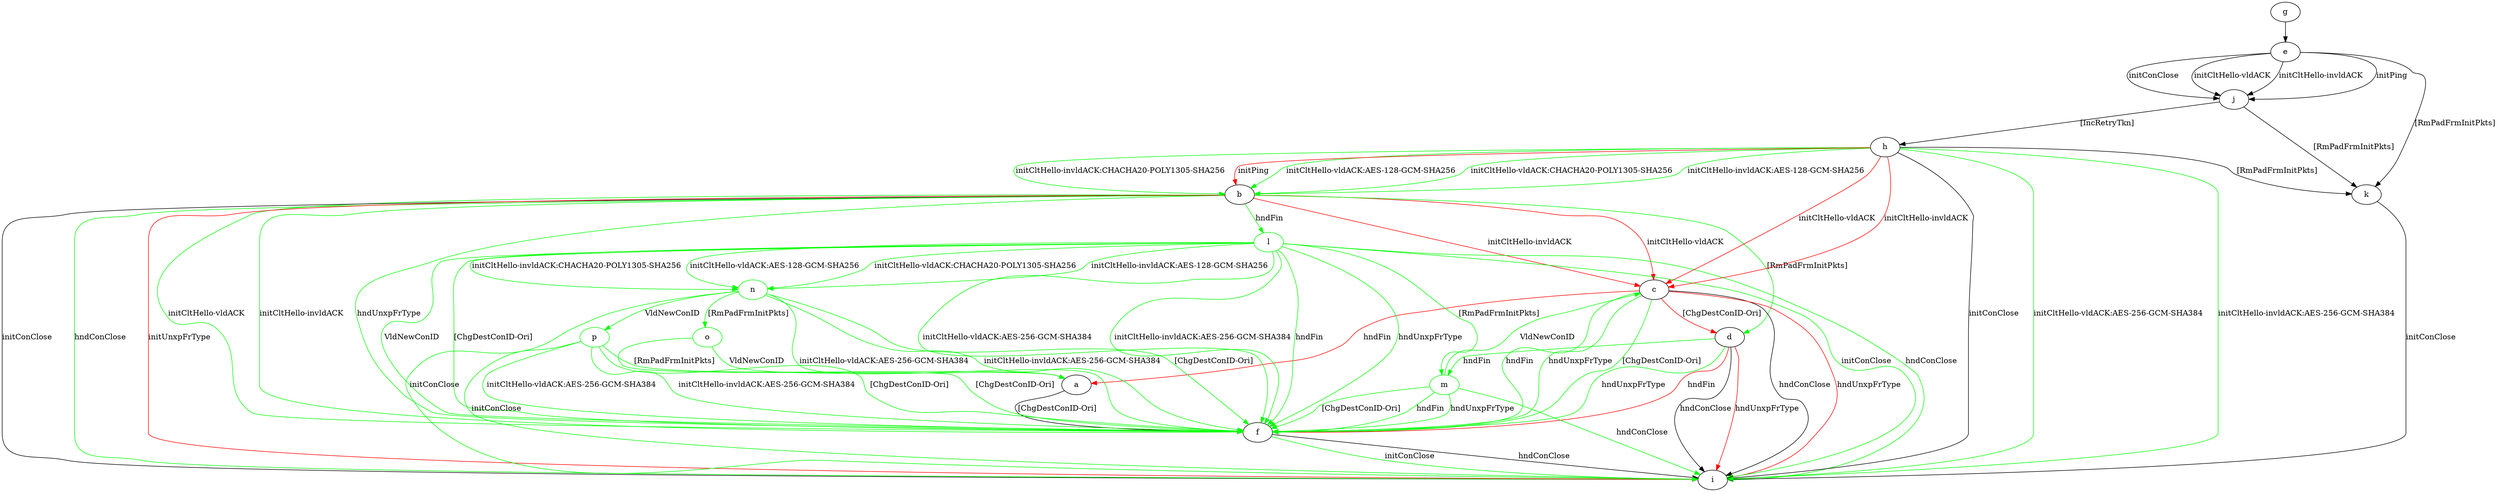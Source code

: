 digraph "" {
	a -> f	[key=0,
		label="[ChgDestConID-Ori] "];
	b -> c	[key=0,
		color=red,
		label="initCltHello-vldACK "];
	b -> c	[key=1,
		color=red,
		label="initCltHello-invldACK "];
	b -> d	[key=0,
		color=green,
		label="[RmPadFrmInitPkts] "];
	b -> f	[key=0,
		color=green,
		label="initCltHello-vldACK "];
	b -> f	[key=1,
		color=green,
		label="initCltHello-invldACK "];
	b -> f	[key=2,
		color=green,
		label="hndUnxpFrType "];
	b -> i	[key=0,
		label="initConClose "];
	b -> i	[key=1,
		color=green,
		label="hndConClose "];
	b -> i	[key=2,
		color=red,
		label="initUnxpFrType "];
	l	[color=green];
	b -> l	[key=0,
		color=green,
		label="hndFin "];
	c -> a	[key=0,
		color=red,
		label="hndFin "];
	c -> d	[key=0,
		color=red,
		label="[ChgDestConID-Ori] "];
	c -> f	[key=0,
		color=green,
		label="hndFin "];
	c -> f	[key=1,
		color=green,
		label="hndUnxpFrType "];
	c -> f	[key=2,
		color=green,
		label="[ChgDestConID-Ori] "];
	c -> i	[key=0,
		label="hndConClose "];
	c -> i	[key=1,
		color=red,
		label="hndUnxpFrType "];
	d -> f	[key=0,
		color=green,
		label="hndUnxpFrType "];
	d -> f	[key=1,
		color=red,
		label="hndFin "];
	d -> i	[key=0,
		label="hndConClose "];
	d -> i	[key=1,
		color=red,
		label="hndUnxpFrType "];
	m	[color=green];
	d -> m	[key=0,
		color=green,
		label="hndFin "];
	e -> j	[key=0,
		label="initPing "];
	e -> j	[key=1,
		label="initConClose "];
	e -> j	[key=2,
		label="initCltHello-vldACK "];
	e -> j	[key=3,
		label="initCltHello-invldACK "];
	e -> k	[key=0,
		label="[RmPadFrmInitPkts] "];
	f -> i	[key=0,
		label="hndConClose "];
	f -> i	[key=1,
		color=green,
		label="initConClose "];
	g -> e	[key=0];
	h -> b	[key=0,
		color=green,
		label="initCltHello-vldACK:AES-128-GCM-SHA256 "];
	h -> b	[key=1,
		color=green,
		label="initCltHello-vldACK:CHACHA20-POLY1305-SHA256 "];
	h -> b	[key=2,
		color=green,
		label="initCltHello-invldACK:AES-128-GCM-SHA256 "];
	h -> b	[key=3,
		color=green,
		label="initCltHello-invldACK:CHACHA20-POLY1305-SHA256 "];
	h -> b	[key=4,
		color=red,
		label="initPing "];
	h -> c	[key=0,
		color=red,
		label="initCltHello-vldACK "];
	h -> c	[key=1,
		color=red,
		label="initCltHello-invldACK "];
	h -> i	[key=0,
		label="initConClose "];
	h -> i	[key=1,
		color=green,
		label="initCltHello-vldACK:AES-256-GCM-SHA384 "];
	h -> i	[key=2,
		color=green,
		label="initCltHello-invldACK:AES-256-GCM-SHA384 "];
	h -> k	[key=0,
		label="[RmPadFrmInitPkts] "];
	j -> h	[key=0,
		label="[IncRetryTkn] "];
	j -> k	[key=0,
		label="[RmPadFrmInitPkts] "];
	k -> i	[key=0,
		label="initConClose "];
	l -> f	[key=0,
		color=green,
		label="initCltHello-vldACK:AES-256-GCM-SHA384 "];
	l -> f	[key=1,
		color=green,
		label="initCltHello-invldACK:AES-256-GCM-SHA384 "];
	l -> f	[key=2,
		color=green,
		label="hndFin "];
	l -> f	[key=3,
		color=green,
		label="hndUnxpFrType "];
	l -> f	[key=4,
		color=green,
		label="VldNewConID "];
	l -> f	[key=5,
		color=green,
		label="[ChgDestConID-Ori] "];
	l -> i	[key=0,
		color=green,
		label="initConClose "];
	l -> i	[key=1,
		color=green,
		label="hndConClose "];
	l -> m	[key=0,
		color=green,
		label="[RmPadFrmInitPkts] "];
	n	[color=green];
	l -> n	[key=0,
		color=green,
		label="initCltHello-vldACK:AES-128-GCM-SHA256 "];
	l -> n	[key=1,
		color=green,
		label="initCltHello-vldACK:CHACHA20-POLY1305-SHA256 "];
	l -> n	[key=2,
		color=green,
		label="initCltHello-invldACK:AES-128-GCM-SHA256 "];
	l -> n	[key=3,
		color=green,
		label="initCltHello-invldACK:CHACHA20-POLY1305-SHA256 "];
	m -> c	[key=0,
		color=green,
		label="VldNewConID "];
	m -> f	[key=0,
		color=green,
		label="hndFin "];
	m -> f	[key=1,
		color=green,
		label="hndUnxpFrType "];
	m -> f	[key=2,
		color=green,
		label="[ChgDestConID-Ori] "];
	m -> i	[key=0,
		color=green,
		label="hndConClose "];
	n -> f	[key=0,
		color=green,
		label="initCltHello-vldACK:AES-256-GCM-SHA384 "];
	n -> f	[key=1,
		color=green,
		label="initCltHello-invldACK:AES-256-GCM-SHA384 "];
	n -> f	[key=2,
		color=green,
		label="[ChgDestConID-Ori] "];
	n -> i	[key=0,
		color=green,
		label="initConClose "];
	o	[color=green];
	n -> o	[key=0,
		color=green,
		label="[RmPadFrmInitPkts] "];
	p	[color=green];
	n -> p	[key=0,
		color=green,
		label="VldNewConID "];
	o -> a	[key=0,
		color=green,
		label="VldNewConID "];
	o -> f	[key=0,
		color=green,
		label="[ChgDestConID-Ori] "];
	p -> a	[key=0,
		color=green,
		label="[RmPadFrmInitPkts] "];
	p -> f	[key=0,
		color=green,
		label="initCltHello-vldACK:AES-256-GCM-SHA384 "];
	p -> f	[key=1,
		color=green,
		label="initCltHello-invldACK:AES-256-GCM-SHA384 "];
	p -> f	[key=2,
		color=green,
		label="[ChgDestConID-Ori] "];
	p -> i	[key=0,
		color=green,
		label="initConClose "];
}
